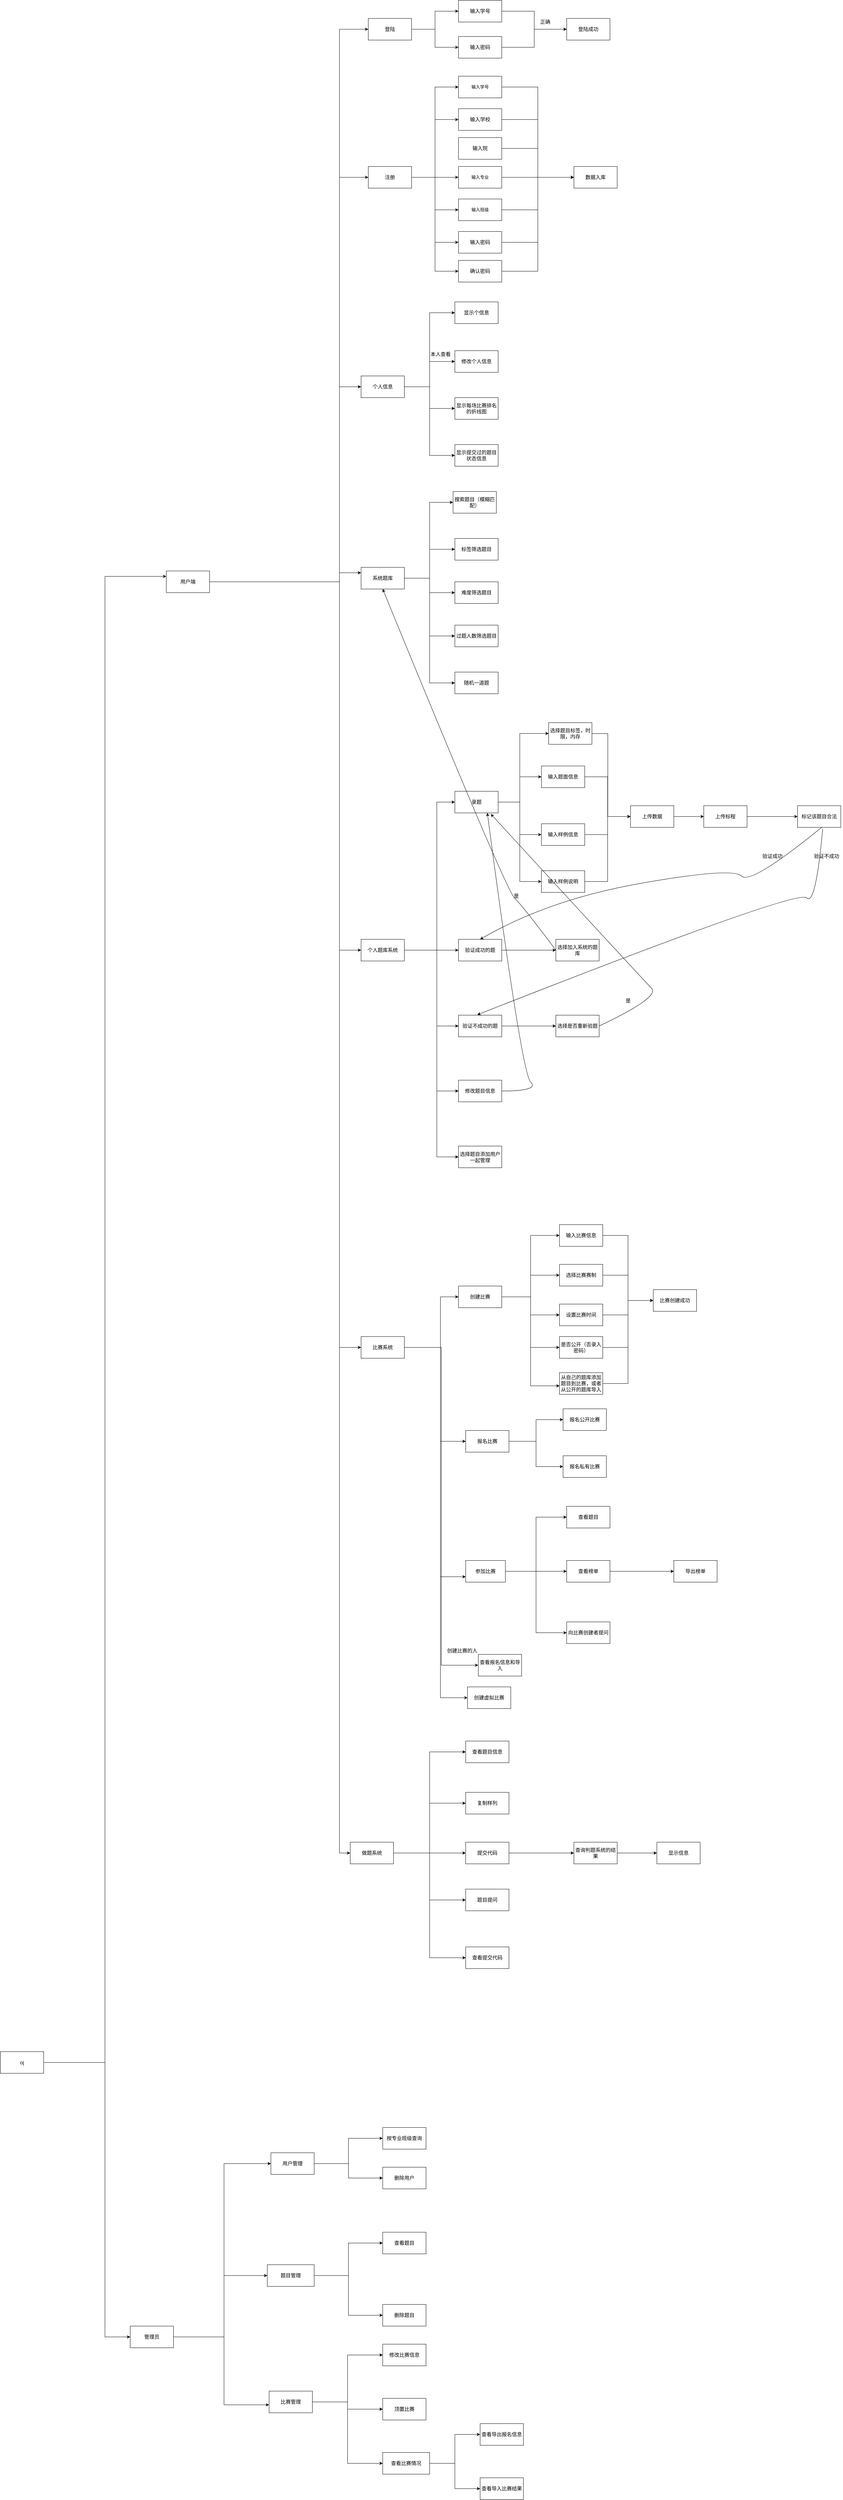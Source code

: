 <mxfile version="16.2.4" type="github"><diagram id="CSmssLxdvwbl9PNHUO09" name="Page-1"><mxGraphModel dx="2500" dy="1998" grid="1" gridSize="10" guides="1" tooltips="1" connect="1" arrows="1" fold="1" page="1" pageScale="1" pageWidth="827" pageHeight="1169" math="0" shadow="0"><root><mxCell id="0"/><mxCell id="1" parent="0"/><mxCell id="ElFFhCFkvkXkjmspQPzn-230" style="edgeStyle=orthogonalEdgeStyle;rounded=0;orthogonalLoop=1;jettySize=auto;html=1;exitX=1;exitY=0.5;exitDx=0;exitDy=0;entryX=0;entryY=0.25;entryDx=0;entryDy=0;fontSize=14;" edge="1" parent="1" source="ElFFhCFkvkXkjmspQPzn-1" target="ElFFhCFkvkXkjmspQPzn-2"><mxGeometry relative="1" as="geometry"/></mxCell><mxCell id="ElFFhCFkvkXkjmspQPzn-231" style="edgeStyle=orthogonalEdgeStyle;rounded=0;orthogonalLoop=1;jettySize=auto;html=1;exitX=1;exitY=0.5;exitDx=0;exitDy=0;entryX=0;entryY=0.5;entryDx=0;entryDy=0;fontSize=14;" edge="1" parent="1" source="ElFFhCFkvkXkjmspQPzn-1" target="ElFFhCFkvkXkjmspQPzn-197"><mxGeometry relative="1" as="geometry"><Array as="points"><mxPoint x="-510" y="5400"/><mxPoint x="-510" y="6160"/></Array></mxGeometry></mxCell><mxCell id="ElFFhCFkvkXkjmspQPzn-1" value="&lt;font style=&quot;font-size: 14px&quot;&gt;oj&lt;/font&gt;" style="rounded=0;whiteSpace=wrap;html=1;" vertex="1" parent="1"><mxGeometry x="-800" y="5370" width="120" height="60" as="geometry"/></mxCell><mxCell id="ElFFhCFkvkXkjmspQPzn-19" style="edgeStyle=orthogonalEdgeStyle;rounded=0;orthogonalLoop=1;jettySize=auto;html=1;exitX=1;exitY=0.5;exitDx=0;exitDy=0;entryX=0;entryY=0.5;entryDx=0;entryDy=0;fontSize=14;" edge="1" parent="1" source="ElFFhCFkvkXkjmspQPzn-2" target="ElFFhCFkvkXkjmspQPzn-10"><mxGeometry relative="1" as="geometry"><Array as="points"><mxPoint x="140" y="1300"/><mxPoint x="140" y="180"/></Array></mxGeometry></mxCell><mxCell id="ElFFhCFkvkXkjmspQPzn-56" style="edgeStyle=orthogonalEdgeStyle;rounded=0;orthogonalLoop=1;jettySize=auto;html=1;exitX=1;exitY=0.5;exitDx=0;exitDy=0;fontSize=14;entryX=0;entryY=0.5;entryDx=0;entryDy=0;" edge="1" parent="1" source="ElFFhCFkvkXkjmspQPzn-2" target="ElFFhCFkvkXkjmspQPzn-9"><mxGeometry relative="1" as="geometry"><mxPoint x="140" y="20" as="targetPoint"/><Array as="points"><mxPoint x="140" y="1300"/><mxPoint x="140" y="-230"/></Array></mxGeometry></mxCell><mxCell id="ElFFhCFkvkXkjmspQPzn-189" style="edgeStyle=orthogonalEdgeStyle;rounded=0;orthogonalLoop=1;jettySize=auto;html=1;exitX=1;exitY=0.5;exitDx=0;exitDy=0;entryX=0;entryY=0.5;entryDx=0;entryDy=0;fontSize=14;" edge="1" parent="1" source="ElFFhCFkvkXkjmspQPzn-2" target="ElFFhCFkvkXkjmspQPzn-32"><mxGeometry relative="1" as="geometry"><Array as="points"><mxPoint x="140" y="1300"/><mxPoint x="140" y="760"/></Array></mxGeometry></mxCell><mxCell id="ElFFhCFkvkXkjmspQPzn-190" style="edgeStyle=orthogonalEdgeStyle;rounded=0;orthogonalLoop=1;jettySize=auto;html=1;exitX=1;exitY=0.5;exitDx=0;exitDy=0;entryX=0;entryY=0.25;entryDx=0;entryDy=0;fontSize=14;" edge="1" parent="1" source="ElFFhCFkvkXkjmspQPzn-2" target="ElFFhCFkvkXkjmspQPzn-45"><mxGeometry relative="1" as="geometry"><Array as="points"><mxPoint x="140" y="1300"/><mxPoint x="140" y="1275"/></Array></mxGeometry></mxCell><mxCell id="ElFFhCFkvkXkjmspQPzn-191" style="edgeStyle=orthogonalEdgeStyle;rounded=0;orthogonalLoop=1;jettySize=auto;html=1;exitX=1;exitY=0.5;exitDx=0;exitDy=0;entryX=0;entryY=0.5;entryDx=0;entryDy=0;fontSize=14;" edge="1" parent="1" source="ElFFhCFkvkXkjmspQPzn-2" target="ElFFhCFkvkXkjmspQPzn-93"><mxGeometry relative="1" as="geometry"><Array as="points"><mxPoint x="140" y="1300"/><mxPoint x="140" y="2320"/></Array></mxGeometry></mxCell><mxCell id="ElFFhCFkvkXkjmspQPzn-192" style="edgeStyle=orthogonalEdgeStyle;rounded=0;orthogonalLoop=1;jettySize=auto;html=1;exitX=1;exitY=0.5;exitDx=0;exitDy=0;entryX=0;entryY=0.5;entryDx=0;entryDy=0;fontSize=14;" edge="1" parent="1" source="ElFFhCFkvkXkjmspQPzn-2" target="ElFFhCFkvkXkjmspQPzn-143"><mxGeometry relative="1" as="geometry"><Array as="points"><mxPoint x="140" y="1300"/><mxPoint x="140" y="3420"/></Array></mxGeometry></mxCell><mxCell id="ElFFhCFkvkXkjmspQPzn-193" style="edgeStyle=orthogonalEdgeStyle;rounded=0;orthogonalLoop=1;jettySize=auto;html=1;exitX=1;exitY=0.5;exitDx=0;exitDy=0;entryX=0;entryY=0.5;entryDx=0;entryDy=0;fontSize=14;" edge="1" parent="1" source="ElFFhCFkvkXkjmspQPzn-2" target="ElFFhCFkvkXkjmspQPzn-152"><mxGeometry relative="1" as="geometry"><Array as="points"><mxPoint x="140" y="1300"/><mxPoint x="140" y="4820"/></Array></mxGeometry></mxCell><mxCell id="ElFFhCFkvkXkjmspQPzn-2" value="&lt;font style=&quot;font-size: 14px&quot;&gt;用户端&lt;/font&gt;" style="rounded=0;whiteSpace=wrap;html=1;" vertex="1" parent="1"><mxGeometry x="-340" y="1270" width="120" height="60" as="geometry"/></mxCell><mxCell id="ElFFhCFkvkXkjmspQPzn-16" style="edgeStyle=orthogonalEdgeStyle;rounded=0;orthogonalLoop=1;jettySize=auto;html=1;entryX=0;entryY=0.5;entryDx=0;entryDy=0;fontSize=14;exitX=1;exitY=0.5;exitDx=0;exitDy=0;" edge="1" parent="1" source="ElFFhCFkvkXkjmspQPzn-9" target="ElFFhCFkvkXkjmspQPzn-14"><mxGeometry relative="1" as="geometry"/></mxCell><mxCell id="ElFFhCFkvkXkjmspQPzn-17" style="edgeStyle=orthogonalEdgeStyle;rounded=0;orthogonalLoop=1;jettySize=auto;html=1;exitX=1;exitY=0.5;exitDx=0;exitDy=0;entryX=0;entryY=0.5;entryDx=0;entryDy=0;fontSize=14;" edge="1" parent="1" source="ElFFhCFkvkXkjmspQPzn-9" target="ElFFhCFkvkXkjmspQPzn-15"><mxGeometry relative="1" as="geometry"/></mxCell><mxCell id="ElFFhCFkvkXkjmspQPzn-9" value="&lt;font style=&quot;font-size: 14px&quot;&gt;登陆&lt;/font&gt;" style="rounded=0;whiteSpace=wrap;html=1;" vertex="1" parent="1"><mxGeometry x="220" y="-260" width="120" height="60" as="geometry"/></mxCell><mxCell id="ElFFhCFkvkXkjmspQPzn-23" style="edgeStyle=orthogonalEdgeStyle;rounded=0;orthogonalLoop=1;jettySize=auto;html=1;exitX=1;exitY=0.5;exitDx=0;exitDy=0;entryX=0;entryY=0.5;entryDx=0;entryDy=0;fontSize=14;" edge="1" parent="1" source="ElFFhCFkvkXkjmspQPzn-10" target="ElFFhCFkvkXkjmspQPzn-11"><mxGeometry relative="1" as="geometry"/></mxCell><mxCell id="ElFFhCFkvkXkjmspQPzn-24" style="edgeStyle=orthogonalEdgeStyle;rounded=0;orthogonalLoop=1;jettySize=auto;html=1;exitX=1;exitY=0.5;exitDx=0;exitDy=0;entryX=0;entryY=0.5;entryDx=0;entryDy=0;fontSize=14;" edge="1" parent="1" source="ElFFhCFkvkXkjmspQPzn-10" target="ElFFhCFkvkXkjmspQPzn-20"><mxGeometry relative="1" as="geometry"/></mxCell><mxCell id="ElFFhCFkvkXkjmspQPzn-26" style="edgeStyle=orthogonalEdgeStyle;rounded=0;orthogonalLoop=1;jettySize=auto;html=1;exitX=1;exitY=0.5;exitDx=0;exitDy=0;entryX=0;entryY=0.5;entryDx=0;entryDy=0;fontSize=14;" edge="1" parent="1" source="ElFFhCFkvkXkjmspQPzn-10" target="ElFFhCFkvkXkjmspQPzn-12"><mxGeometry relative="1" as="geometry"/></mxCell><mxCell id="ElFFhCFkvkXkjmspQPzn-27" style="edgeStyle=orthogonalEdgeStyle;rounded=0;orthogonalLoop=1;jettySize=auto;html=1;entryX=0;entryY=0.5;entryDx=0;entryDy=0;fontSize=14;" edge="1" parent="1" source="ElFFhCFkvkXkjmspQPzn-10" target="ElFFhCFkvkXkjmspQPzn-13"><mxGeometry relative="1" as="geometry"/></mxCell><mxCell id="ElFFhCFkvkXkjmspQPzn-30" style="edgeStyle=orthogonalEdgeStyle;rounded=0;orthogonalLoop=1;jettySize=auto;html=1;exitX=1;exitY=0.5;exitDx=0;exitDy=0;entryX=0;entryY=0.5;entryDx=0;entryDy=0;fontSize=14;" edge="1" parent="1" source="ElFFhCFkvkXkjmspQPzn-10" target="ElFFhCFkvkXkjmspQPzn-28"><mxGeometry relative="1" as="geometry"/></mxCell><mxCell id="ElFFhCFkvkXkjmspQPzn-31" style="edgeStyle=orthogonalEdgeStyle;rounded=0;orthogonalLoop=1;jettySize=auto;html=1;exitX=1;exitY=0.5;exitDx=0;exitDy=0;entryX=0;entryY=0.5;entryDx=0;entryDy=0;fontSize=14;" edge="1" parent="1" source="ElFFhCFkvkXkjmspQPzn-10" target="ElFFhCFkvkXkjmspQPzn-29"><mxGeometry relative="1" as="geometry"/></mxCell><mxCell id="ElFFhCFkvkXkjmspQPzn-10" value="&lt;font style=&quot;font-size: 14px&quot;&gt;注册&lt;/font&gt;" style="rounded=0;whiteSpace=wrap;html=1;" vertex="1" parent="1"><mxGeometry x="220" y="150" width="120" height="60" as="geometry"/></mxCell><mxCell id="ElFFhCFkvkXkjmspQPzn-75" style="edgeStyle=orthogonalEdgeStyle;rounded=0;orthogonalLoop=1;jettySize=auto;html=1;exitX=1;exitY=0.5;exitDx=0;exitDy=0;entryX=0;entryY=0.5;entryDx=0;entryDy=0;fontSize=14;" edge="1" parent="1" source="ElFFhCFkvkXkjmspQPzn-11" target="ElFFhCFkvkXkjmspQPzn-74"><mxGeometry relative="1" as="geometry"/></mxCell><mxCell id="ElFFhCFkvkXkjmspQPzn-11" value="输入学号" style="rounded=0;whiteSpace=wrap;html=1;" vertex="1" parent="1"><mxGeometry x="470" y="-100" width="120" height="60" as="geometry"/></mxCell><mxCell id="ElFFhCFkvkXkjmspQPzn-78" style="edgeStyle=orthogonalEdgeStyle;rounded=0;orthogonalLoop=1;jettySize=auto;html=1;exitX=1;exitY=0.5;exitDx=0;exitDy=0;fontSize=14;entryX=0;entryY=0.5;entryDx=0;entryDy=0;" edge="1" parent="1" source="ElFFhCFkvkXkjmspQPzn-12" target="ElFFhCFkvkXkjmspQPzn-74"><mxGeometry relative="1" as="geometry"><mxPoint x="730" y="180" as="targetPoint"/></mxGeometry></mxCell><mxCell id="ElFFhCFkvkXkjmspQPzn-12" value="输入专业" style="rounded=0;whiteSpace=wrap;html=1;" vertex="1" parent="1"><mxGeometry x="470" y="150" width="120" height="60" as="geometry"/></mxCell><mxCell id="ElFFhCFkvkXkjmspQPzn-79" style="edgeStyle=orthogonalEdgeStyle;rounded=0;orthogonalLoop=1;jettySize=auto;html=1;entryX=0;entryY=0.5;entryDx=0;entryDy=0;fontSize=14;" edge="1" parent="1" source="ElFFhCFkvkXkjmspQPzn-13" target="ElFFhCFkvkXkjmspQPzn-74"><mxGeometry relative="1" as="geometry"/></mxCell><mxCell id="ElFFhCFkvkXkjmspQPzn-13" value="输入班级" style="rounded=0;whiteSpace=wrap;html=1;" vertex="1" parent="1"><mxGeometry x="470" y="240" width="120" height="60" as="geometry"/></mxCell><mxCell id="ElFFhCFkvkXkjmspQPzn-71" style="edgeStyle=orthogonalEdgeStyle;rounded=0;orthogonalLoop=1;jettySize=auto;html=1;exitX=1;exitY=0.5;exitDx=0;exitDy=0;entryX=0;entryY=0.5;entryDx=0;entryDy=0;fontSize=14;" edge="1" parent="1" source="ElFFhCFkvkXkjmspQPzn-14" target="ElFFhCFkvkXkjmspQPzn-70"><mxGeometry relative="1" as="geometry"/></mxCell><mxCell id="ElFFhCFkvkXkjmspQPzn-14" value="&lt;font style=&quot;font-size: 14px&quot;&gt;输入学号&lt;/font&gt;" style="rounded=0;whiteSpace=wrap;html=1;" vertex="1" parent="1"><mxGeometry x="470" y="-310" width="120" height="60" as="geometry"/></mxCell><mxCell id="ElFFhCFkvkXkjmspQPzn-72" style="edgeStyle=orthogonalEdgeStyle;rounded=0;orthogonalLoop=1;jettySize=auto;html=1;exitX=1;exitY=0.5;exitDx=0;exitDy=0;entryX=0;entryY=0.5;entryDx=0;entryDy=0;fontSize=14;" edge="1" parent="1" source="ElFFhCFkvkXkjmspQPzn-15" target="ElFFhCFkvkXkjmspQPzn-70"><mxGeometry relative="1" as="geometry"/></mxCell><mxCell id="ElFFhCFkvkXkjmspQPzn-15" value="&lt;font style=&quot;font-size: 14px&quot;&gt;输入密码&lt;/font&gt;" style="rounded=0;whiteSpace=wrap;html=1;" vertex="1" parent="1"><mxGeometry x="470" y="-210" width="120" height="60" as="geometry"/></mxCell><mxCell id="ElFFhCFkvkXkjmspQPzn-76" style="edgeStyle=orthogonalEdgeStyle;rounded=0;orthogonalLoop=1;jettySize=auto;html=1;exitX=1;exitY=0.5;exitDx=0;exitDy=0;fontSize=14;entryX=0;entryY=0.5;entryDx=0;entryDy=0;" edge="1" parent="1" source="ElFFhCFkvkXkjmspQPzn-20" target="ElFFhCFkvkXkjmspQPzn-74"><mxGeometry relative="1" as="geometry"><mxPoint x="690" y="70" as="targetPoint"/></mxGeometry></mxCell><mxCell id="ElFFhCFkvkXkjmspQPzn-20" value="输入学校" style="rounded=0;whiteSpace=wrap;html=1;fontSize=14;" vertex="1" parent="1"><mxGeometry x="470" y="-10" width="120" height="60" as="geometry"/></mxCell><mxCell id="ElFFhCFkvkXkjmspQPzn-77" style="edgeStyle=orthogonalEdgeStyle;rounded=0;orthogonalLoop=1;jettySize=auto;html=1;exitX=1;exitY=0.5;exitDx=0;exitDy=0;entryX=0;entryY=0.5;entryDx=0;entryDy=0;fontSize=14;" edge="1" parent="1" source="ElFFhCFkvkXkjmspQPzn-21" target="ElFFhCFkvkXkjmspQPzn-74"><mxGeometry relative="1" as="geometry"/></mxCell><mxCell id="ElFFhCFkvkXkjmspQPzn-21" value="输入院" style="rounded=0;whiteSpace=wrap;html=1;fontSize=14;" vertex="1" parent="1"><mxGeometry x="470" y="70" width="120" height="60" as="geometry"/></mxCell><mxCell id="ElFFhCFkvkXkjmspQPzn-80" style="edgeStyle=orthogonalEdgeStyle;rounded=0;orthogonalLoop=1;jettySize=auto;html=1;exitX=1;exitY=0.5;exitDx=0;exitDy=0;entryX=0;entryY=0.5;entryDx=0;entryDy=0;fontSize=14;" edge="1" parent="1" source="ElFFhCFkvkXkjmspQPzn-28" target="ElFFhCFkvkXkjmspQPzn-74"><mxGeometry relative="1" as="geometry"/></mxCell><mxCell id="ElFFhCFkvkXkjmspQPzn-28" value="输入密码" style="rounded=0;whiteSpace=wrap;html=1;fontSize=14;" vertex="1" parent="1"><mxGeometry x="470" y="330" width="120" height="60" as="geometry"/></mxCell><mxCell id="ElFFhCFkvkXkjmspQPzn-81" style="edgeStyle=orthogonalEdgeStyle;rounded=0;orthogonalLoop=1;jettySize=auto;html=1;exitX=1;exitY=0.5;exitDx=0;exitDy=0;fontSize=14;entryX=0;entryY=0.5;entryDx=0;entryDy=0;" edge="1" parent="1" source="ElFFhCFkvkXkjmspQPzn-29" target="ElFFhCFkvkXkjmspQPzn-74"><mxGeometry relative="1" as="geometry"><mxPoint x="710" y="260" as="targetPoint"/></mxGeometry></mxCell><mxCell id="ElFFhCFkvkXkjmspQPzn-29" value="确认密码" style="rounded=0;whiteSpace=wrap;html=1;fontSize=14;" vertex="1" parent="1"><mxGeometry x="470" y="410" width="120" height="60" as="geometry"/></mxCell><mxCell id="ElFFhCFkvkXkjmspQPzn-37" style="edgeStyle=orthogonalEdgeStyle;rounded=0;orthogonalLoop=1;jettySize=auto;html=1;entryX=0;entryY=0.5;entryDx=0;entryDy=0;fontSize=14;" edge="1" parent="1" source="ElFFhCFkvkXkjmspQPzn-32" target="ElFFhCFkvkXkjmspQPzn-33"><mxGeometry relative="1" as="geometry"/></mxCell><mxCell id="ElFFhCFkvkXkjmspQPzn-38" style="edgeStyle=orthogonalEdgeStyle;rounded=0;orthogonalLoop=1;jettySize=auto;html=1;exitX=1;exitY=0.5;exitDx=0;exitDy=0;entryX=0;entryY=0.5;entryDx=0;entryDy=0;fontSize=14;" edge="1" parent="1" source="ElFFhCFkvkXkjmspQPzn-32" target="ElFFhCFkvkXkjmspQPzn-34"><mxGeometry relative="1" as="geometry"/></mxCell><mxCell id="ElFFhCFkvkXkjmspQPzn-39" style="edgeStyle=orthogonalEdgeStyle;rounded=0;orthogonalLoop=1;jettySize=auto;html=1;exitX=1;exitY=0.5;exitDx=0;exitDy=0;entryX=0;entryY=0.5;entryDx=0;entryDy=0;fontSize=14;" edge="1" parent="1" source="ElFFhCFkvkXkjmspQPzn-32" target="ElFFhCFkvkXkjmspQPzn-35"><mxGeometry relative="1" as="geometry"/></mxCell><mxCell id="ElFFhCFkvkXkjmspQPzn-40" style="edgeStyle=orthogonalEdgeStyle;rounded=0;orthogonalLoop=1;jettySize=auto;html=1;exitX=1;exitY=0.5;exitDx=0;exitDy=0;entryX=0;entryY=0.5;entryDx=0;entryDy=0;fontSize=14;" edge="1" parent="1" source="ElFFhCFkvkXkjmspQPzn-32" target="ElFFhCFkvkXkjmspQPzn-36"><mxGeometry relative="1" as="geometry"/></mxCell><mxCell id="ElFFhCFkvkXkjmspQPzn-32" value="个人信息" style="rounded=0;whiteSpace=wrap;html=1;fontSize=14;" vertex="1" parent="1"><mxGeometry x="200" y="730" width="120" height="60" as="geometry"/></mxCell><mxCell id="ElFFhCFkvkXkjmspQPzn-33" value="显示个信息" style="rounded=0;whiteSpace=wrap;html=1;fontSize=14;" vertex="1" parent="1"><mxGeometry x="460" y="525" width="120" height="60" as="geometry"/></mxCell><mxCell id="ElFFhCFkvkXkjmspQPzn-34" value="修改个人信息" style="rounded=0;whiteSpace=wrap;html=1;fontSize=14;" vertex="1" parent="1"><mxGeometry x="460" y="660" width="120" height="60" as="geometry"/></mxCell><mxCell id="ElFFhCFkvkXkjmspQPzn-35" value="显示每场比赛排名的折线图" style="rounded=0;whiteSpace=wrap;html=1;fontSize=14;" vertex="1" parent="1"><mxGeometry x="460" y="790" width="120" height="60" as="geometry"/></mxCell><mxCell id="ElFFhCFkvkXkjmspQPzn-36" value="显示提交过的题目状态信息" style="rounded=0;whiteSpace=wrap;html=1;fontSize=14;" vertex="1" parent="1"><mxGeometry x="460" y="920" width="120" height="60" as="geometry"/></mxCell><mxCell id="ElFFhCFkvkXkjmspQPzn-41" value="本人查看" style="text;html=1;align=center;verticalAlign=middle;resizable=0;points=[];autosize=1;strokeColor=none;fillColor=none;fontSize=14;" vertex="1" parent="1"><mxGeometry x="385" y="660" width="70" height="20" as="geometry"/></mxCell><mxCell id="ElFFhCFkvkXkjmspQPzn-51" style="edgeStyle=orthogonalEdgeStyle;rounded=0;orthogonalLoop=1;jettySize=auto;html=1;exitX=1;exitY=0.5;exitDx=0;exitDy=0;entryX=0;entryY=0.5;entryDx=0;entryDy=0;fontSize=14;" edge="1" parent="1" source="ElFFhCFkvkXkjmspQPzn-45" target="ElFFhCFkvkXkjmspQPzn-46"><mxGeometry relative="1" as="geometry"><Array as="points"><mxPoint x="390" y="1290"/><mxPoint x="390" y="1080"/></Array></mxGeometry></mxCell><mxCell id="ElFFhCFkvkXkjmspQPzn-52" style="edgeStyle=orthogonalEdgeStyle;rounded=0;orthogonalLoop=1;jettySize=auto;html=1;exitX=1;exitY=0.5;exitDx=0;exitDy=0;entryX=0;entryY=0.5;entryDx=0;entryDy=0;fontSize=14;" edge="1" parent="1" source="ElFFhCFkvkXkjmspQPzn-45" target="ElFFhCFkvkXkjmspQPzn-47"><mxGeometry relative="1" as="geometry"><Array as="points"><mxPoint x="390" y="1290"/><mxPoint x="390" y="1210"/></Array></mxGeometry></mxCell><mxCell id="ElFFhCFkvkXkjmspQPzn-53" style="edgeStyle=orthogonalEdgeStyle;rounded=0;orthogonalLoop=1;jettySize=auto;html=1;exitX=1;exitY=0.5;exitDx=0;exitDy=0;fontSize=14;" edge="1" parent="1" source="ElFFhCFkvkXkjmspQPzn-45" target="ElFFhCFkvkXkjmspQPzn-48"><mxGeometry relative="1" as="geometry"/></mxCell><mxCell id="ElFFhCFkvkXkjmspQPzn-54" style="edgeStyle=orthogonalEdgeStyle;rounded=0;orthogonalLoop=1;jettySize=auto;html=1;exitX=1;exitY=0.5;exitDx=0;exitDy=0;entryX=0;entryY=0.5;entryDx=0;entryDy=0;fontSize=14;" edge="1" parent="1" source="ElFFhCFkvkXkjmspQPzn-45" target="ElFFhCFkvkXkjmspQPzn-49"><mxGeometry relative="1" as="geometry"/></mxCell><mxCell id="ElFFhCFkvkXkjmspQPzn-55" style="edgeStyle=orthogonalEdgeStyle;rounded=0;orthogonalLoop=1;jettySize=auto;html=1;exitX=1;exitY=0.5;exitDx=0;exitDy=0;entryX=0;entryY=0.5;entryDx=0;entryDy=0;fontSize=14;" edge="1" parent="1" source="ElFFhCFkvkXkjmspQPzn-45" target="ElFFhCFkvkXkjmspQPzn-50"><mxGeometry relative="1" as="geometry"/></mxCell><mxCell id="ElFFhCFkvkXkjmspQPzn-45" value="系统题库" style="rounded=0;whiteSpace=wrap;html=1;fontSize=14;" vertex="1" parent="1"><mxGeometry x="200" y="1260" width="120" height="60" as="geometry"/></mxCell><mxCell id="ElFFhCFkvkXkjmspQPzn-46" value="搜索题目（模糊匹配）" style="rounded=0;whiteSpace=wrap;html=1;fontSize=14;" vertex="1" parent="1"><mxGeometry x="455" y="1050" width="120" height="60" as="geometry"/></mxCell><mxCell id="ElFFhCFkvkXkjmspQPzn-47" value="标签筛选题目" style="rounded=0;whiteSpace=wrap;html=1;fontSize=14;" vertex="1" parent="1"><mxGeometry x="460" y="1180" width="120" height="60" as="geometry"/></mxCell><mxCell id="ElFFhCFkvkXkjmspQPzn-48" value="难度筛选题目" style="rounded=0;whiteSpace=wrap;html=1;fontSize=14;" vertex="1" parent="1"><mxGeometry x="460" y="1300" width="120" height="60" as="geometry"/></mxCell><mxCell id="ElFFhCFkvkXkjmspQPzn-49" value="过题人数筛选题目" style="rounded=0;whiteSpace=wrap;html=1;fontSize=14;" vertex="1" parent="1"><mxGeometry x="460" y="1420" width="120" height="60" as="geometry"/></mxCell><mxCell id="ElFFhCFkvkXkjmspQPzn-50" value="随机一道题" style="rounded=0;whiteSpace=wrap;html=1;fontSize=14;" vertex="1" parent="1"><mxGeometry x="460" y="1550" width="120" height="60" as="geometry"/></mxCell><mxCell id="ElFFhCFkvkXkjmspQPzn-62" style="edgeStyle=orthogonalEdgeStyle;rounded=0;orthogonalLoop=1;jettySize=auto;html=1;exitX=1;exitY=0.5;exitDx=0;exitDy=0;entryX=0;entryY=0.5;entryDx=0;entryDy=0;fontSize=14;" edge="1" parent="1" source="ElFFhCFkvkXkjmspQPzn-58" target="ElFFhCFkvkXkjmspQPzn-59"><mxGeometry relative="1" as="geometry"/></mxCell><mxCell id="ElFFhCFkvkXkjmspQPzn-63" style="edgeStyle=orthogonalEdgeStyle;rounded=0;orthogonalLoop=1;jettySize=auto;html=1;exitX=1;exitY=0.5;exitDx=0;exitDy=0;entryX=0;entryY=0.5;entryDx=0;entryDy=0;fontSize=14;" edge="1" parent="1" source="ElFFhCFkvkXkjmspQPzn-58" target="ElFFhCFkvkXkjmspQPzn-60"><mxGeometry relative="1" as="geometry"/></mxCell><mxCell id="ElFFhCFkvkXkjmspQPzn-64" style="edgeStyle=orthogonalEdgeStyle;rounded=0;orthogonalLoop=1;jettySize=auto;html=1;exitX=1;exitY=0.5;exitDx=0;exitDy=0;entryX=0;entryY=0.5;entryDx=0;entryDy=0;fontSize=14;" edge="1" parent="1" source="ElFFhCFkvkXkjmspQPzn-58" target="ElFFhCFkvkXkjmspQPzn-61"><mxGeometry relative="1" as="geometry"/></mxCell><mxCell id="ElFFhCFkvkXkjmspQPzn-83" style="edgeStyle=orthogonalEdgeStyle;rounded=0;orthogonalLoop=1;jettySize=auto;html=1;exitX=1;exitY=0.5;exitDx=0;exitDy=0;entryX=0;entryY=0.5;entryDx=0;entryDy=0;fontSize=14;" edge="1" parent="1" source="ElFFhCFkvkXkjmspQPzn-58" target="ElFFhCFkvkXkjmspQPzn-82"><mxGeometry relative="1" as="geometry"><mxPoint x="700" y="1720" as="targetPoint"/><Array as="points"><mxPoint x="640" y="1910"/><mxPoint x="640" y="1720"/></Array></mxGeometry></mxCell><mxCell id="ElFFhCFkvkXkjmspQPzn-58" value="录题" style="rounded=0;whiteSpace=wrap;html=1;fontSize=14;" vertex="1" parent="1"><mxGeometry x="460" y="1880" width="120" height="60" as="geometry"/></mxCell><mxCell id="ElFFhCFkvkXkjmspQPzn-66" style="edgeStyle=orthogonalEdgeStyle;rounded=0;orthogonalLoop=1;jettySize=auto;html=1;exitX=1;exitY=0.5;exitDx=0;exitDy=0;entryX=0;entryY=0.5;entryDx=0;entryDy=0;fontSize=14;" edge="1" parent="1" source="ElFFhCFkvkXkjmspQPzn-59" target="ElFFhCFkvkXkjmspQPzn-65"><mxGeometry relative="1" as="geometry"/></mxCell><mxCell id="ElFFhCFkvkXkjmspQPzn-59" value="输入题面信息" style="rounded=0;whiteSpace=wrap;html=1;fontSize=14;" vertex="1" parent="1"><mxGeometry x="700" y="1810" width="120" height="60" as="geometry"/></mxCell><mxCell id="ElFFhCFkvkXkjmspQPzn-67" style="edgeStyle=orthogonalEdgeStyle;rounded=0;orthogonalLoop=1;jettySize=auto;html=1;exitX=1;exitY=0.5;exitDx=0;exitDy=0;fontSize=14;entryX=0;entryY=0.5;entryDx=0;entryDy=0;" edge="1" parent="1" source="ElFFhCFkvkXkjmspQPzn-60" target="ElFFhCFkvkXkjmspQPzn-65"><mxGeometry relative="1" as="geometry"><mxPoint x="930" y="2000" as="targetPoint"/></mxGeometry></mxCell><mxCell id="ElFFhCFkvkXkjmspQPzn-60" value="输入样例信息" style="rounded=0;whiteSpace=wrap;html=1;fontSize=14;" vertex="1" parent="1"><mxGeometry x="700" y="1970" width="120" height="60" as="geometry"/></mxCell><mxCell id="ElFFhCFkvkXkjmspQPzn-68" style="edgeStyle=orthogonalEdgeStyle;rounded=0;orthogonalLoop=1;jettySize=auto;html=1;exitX=1;exitY=0.5;exitDx=0;exitDy=0;entryX=0;entryY=0.5;entryDx=0;entryDy=0;fontSize=14;" edge="1" parent="1" source="ElFFhCFkvkXkjmspQPzn-61" target="ElFFhCFkvkXkjmspQPzn-65"><mxGeometry relative="1" as="geometry"/></mxCell><mxCell id="ElFFhCFkvkXkjmspQPzn-61" value="输入样例说明" style="rounded=0;whiteSpace=wrap;html=1;fontSize=14;" vertex="1" parent="1"><mxGeometry x="700" y="2100" width="120" height="60" as="geometry"/></mxCell><mxCell id="ElFFhCFkvkXkjmspQPzn-86" style="edgeStyle=orthogonalEdgeStyle;rounded=0;orthogonalLoop=1;jettySize=auto;html=1;exitX=1;exitY=0.5;exitDx=0;exitDy=0;fontSize=14;" edge="1" parent="1" source="ElFFhCFkvkXkjmspQPzn-65" target="ElFFhCFkvkXkjmspQPzn-69"><mxGeometry relative="1" as="geometry"/></mxCell><mxCell id="ElFFhCFkvkXkjmspQPzn-65" value="上传数据" style="rounded=0;whiteSpace=wrap;html=1;fontSize=14;" vertex="1" parent="1"><mxGeometry x="947" y="1920" width="120" height="60" as="geometry"/></mxCell><mxCell id="ElFFhCFkvkXkjmspQPzn-90" style="edgeStyle=orthogonalEdgeStyle;rounded=0;orthogonalLoop=1;jettySize=auto;html=1;exitX=1;exitY=0.5;exitDx=0;exitDy=0;fontSize=14;" edge="1" parent="1" source="ElFFhCFkvkXkjmspQPzn-69"><mxGeometry relative="1" as="geometry"><mxPoint x="1410" y="1950" as="targetPoint"/></mxGeometry></mxCell><mxCell id="ElFFhCFkvkXkjmspQPzn-69" value="上传标程" style="rounded=0;whiteSpace=wrap;html=1;fontSize=14;" vertex="1" parent="1"><mxGeometry x="1150" y="1920" width="120" height="60" as="geometry"/></mxCell><mxCell id="ElFFhCFkvkXkjmspQPzn-70" value="登陆成功" style="rounded=0;whiteSpace=wrap;html=1;fontSize=14;" vertex="1" parent="1"><mxGeometry x="770" y="-260" width="120" height="60" as="geometry"/></mxCell><mxCell id="ElFFhCFkvkXkjmspQPzn-73" value="正确" style="text;html=1;align=center;verticalAlign=middle;resizable=0;points=[];autosize=1;strokeColor=none;fillColor=none;fontSize=14;" vertex="1" parent="1"><mxGeometry x="690" y="-260" width="40" height="20" as="geometry"/></mxCell><mxCell id="ElFFhCFkvkXkjmspQPzn-74" value="数据入库" style="rounded=0;whiteSpace=wrap;html=1;fontSize=14;" vertex="1" parent="1"><mxGeometry x="790" y="150" width="120" height="60" as="geometry"/></mxCell><mxCell id="ElFFhCFkvkXkjmspQPzn-84" style="edgeStyle=orthogonalEdgeStyle;rounded=0;orthogonalLoop=1;jettySize=auto;html=1;entryX=0;entryY=0.5;entryDx=0;entryDy=0;fontSize=14;" edge="1" parent="1" target="ElFFhCFkvkXkjmspQPzn-65"><mxGeometry relative="1" as="geometry"><mxPoint x="820" y="1720" as="sourcePoint"/></mxGeometry></mxCell><mxCell id="ElFFhCFkvkXkjmspQPzn-82" value="选择题目标签，时限，内存" style="rounded=0;whiteSpace=wrap;html=1;fontSize=14;" vertex="1" parent="1"><mxGeometry x="720" y="1690" width="120" height="60" as="geometry"/></mxCell><mxCell id="ElFFhCFkvkXkjmspQPzn-88" value="标记该题目合法" style="rounded=0;whiteSpace=wrap;html=1;fontSize=14;" vertex="1" parent="1"><mxGeometry x="1410" y="1920" width="120" height="60" as="geometry"/></mxCell><mxCell id="ElFFhCFkvkXkjmspQPzn-95" style="edgeStyle=orthogonalEdgeStyle;rounded=0;orthogonalLoop=1;jettySize=auto;html=1;exitX=1;exitY=0.5;exitDx=0;exitDy=0;entryX=0;entryY=0.5;entryDx=0;entryDy=0;fontSize=14;" edge="1" parent="1" source="ElFFhCFkvkXkjmspQPzn-93" target="ElFFhCFkvkXkjmspQPzn-58"><mxGeometry relative="1" as="geometry"><Array as="points"><mxPoint x="410" y="2320"/><mxPoint x="410" y="1910"/></Array></mxGeometry></mxCell><mxCell id="ElFFhCFkvkXkjmspQPzn-97" style="edgeStyle=orthogonalEdgeStyle;rounded=0;orthogonalLoop=1;jettySize=auto;html=1;exitX=1;exitY=0.5;exitDx=0;exitDy=0;entryX=0;entryY=0.5;entryDx=0;entryDy=0;fontSize=14;" edge="1" parent="1" source="ElFFhCFkvkXkjmspQPzn-93" target="ElFFhCFkvkXkjmspQPzn-96"><mxGeometry relative="1" as="geometry"><Array as="points"><mxPoint x="330" y="2320"/></Array></mxGeometry></mxCell><mxCell id="ElFFhCFkvkXkjmspQPzn-121" style="edgeStyle=orthogonalEdgeStyle;rounded=0;orthogonalLoop=1;jettySize=auto;html=1;exitX=1;exitY=0.5;exitDx=0;exitDy=0;entryX=0;entryY=0.5;entryDx=0;entryDy=0;fontSize=14;" edge="1" parent="1" source="ElFFhCFkvkXkjmspQPzn-93" target="ElFFhCFkvkXkjmspQPzn-101"><mxGeometry relative="1" as="geometry"><Array as="points"><mxPoint x="410" y="2320"/><mxPoint x="410" y="2530"/></Array></mxGeometry></mxCell><mxCell id="ElFFhCFkvkXkjmspQPzn-122" style="edgeStyle=orthogonalEdgeStyle;rounded=0;orthogonalLoop=1;jettySize=auto;html=1;exitX=1;exitY=0.5;exitDx=0;exitDy=0;entryX=0;entryY=0.5;entryDx=0;entryDy=0;fontSize=14;" edge="1" parent="1" source="ElFFhCFkvkXkjmspQPzn-93" target="ElFFhCFkvkXkjmspQPzn-119"><mxGeometry relative="1" as="geometry"><Array as="points"><mxPoint x="410" y="2320"/><mxPoint x="410" y="2710"/></Array></mxGeometry></mxCell><mxCell id="ElFFhCFkvkXkjmspQPzn-124" style="edgeStyle=orthogonalEdgeStyle;rounded=0;orthogonalLoop=1;jettySize=auto;html=1;exitX=1;exitY=0.5;exitDx=0;exitDy=0;entryX=0;entryY=0.5;entryDx=0;entryDy=0;fontSize=14;" edge="1" parent="1" source="ElFFhCFkvkXkjmspQPzn-93" target="ElFFhCFkvkXkjmspQPzn-123"><mxGeometry relative="1" as="geometry"><Array as="points"><mxPoint x="410" y="2320"/><mxPoint x="410" y="2893"/></Array></mxGeometry></mxCell><mxCell id="ElFFhCFkvkXkjmspQPzn-93" value="个人题库系统" style="rounded=0;whiteSpace=wrap;html=1;fontSize=14;" vertex="1" parent="1"><mxGeometry x="200" y="2290" width="120" height="60" as="geometry"/></mxCell><mxCell id="ElFFhCFkvkXkjmspQPzn-112" style="edgeStyle=orthogonalEdgeStyle;rounded=0;orthogonalLoop=1;jettySize=auto;html=1;exitX=1;exitY=0.5;exitDx=0;exitDy=0;fontSize=14;" edge="1" parent="1" source="ElFFhCFkvkXkjmspQPzn-96" target="ElFFhCFkvkXkjmspQPzn-107"><mxGeometry relative="1" as="geometry"/></mxCell><mxCell id="ElFFhCFkvkXkjmspQPzn-96" value="验证成功的题" style="rounded=0;whiteSpace=wrap;html=1;fontSize=14;" vertex="1" parent="1"><mxGeometry x="470" y="2290" width="120" height="60" as="geometry"/></mxCell><mxCell id="ElFFhCFkvkXkjmspQPzn-114" style="edgeStyle=orthogonalEdgeStyle;rounded=0;orthogonalLoop=1;jettySize=auto;html=1;exitX=1;exitY=0.5;exitDx=0;exitDy=0;entryX=0;entryY=0.5;entryDx=0;entryDy=0;fontSize=14;" edge="1" parent="1" source="ElFFhCFkvkXkjmspQPzn-101" target="ElFFhCFkvkXkjmspQPzn-113"><mxGeometry relative="1" as="geometry"/></mxCell><mxCell id="ElFFhCFkvkXkjmspQPzn-101" value="验证不成功的题" style="rounded=0;whiteSpace=wrap;html=1;fontSize=14;" vertex="1" parent="1"><mxGeometry x="470" y="2500" width="120" height="60" as="geometry"/></mxCell><mxCell id="ElFFhCFkvkXkjmspQPzn-104" value="" style="curved=1;endArrow=classic;html=1;rounded=0;fontSize=14;exitX=0.567;exitY=0.983;exitDx=0;exitDy=0;exitPerimeter=0;entryX=0.5;entryY=0;entryDx=0;entryDy=0;" edge="1" parent="1" source="ElFFhCFkvkXkjmspQPzn-88" target="ElFFhCFkvkXkjmspQPzn-96"><mxGeometry width="50" height="50" relative="1" as="geometry"><mxPoint x="1230" y="2140" as="sourcePoint"/><mxPoint x="1280" y="2090" as="targetPoint"/><Array as="points"><mxPoint x="1280" y="2140"/><mxPoint x="1230" y="2090"/><mxPoint x="720" y="2180"/></Array></mxGeometry></mxCell><mxCell id="ElFFhCFkvkXkjmspQPzn-106" value="验证成功" style="text;html=1;align=center;verticalAlign=middle;resizable=0;points=[];autosize=1;strokeColor=none;fillColor=none;fontSize=14;" vertex="1" parent="1"><mxGeometry x="1305" y="2050" width="70" height="20" as="geometry"/></mxCell><mxCell id="ElFFhCFkvkXkjmspQPzn-107" value="选择加入系统的题库" style="rounded=0;whiteSpace=wrap;html=1;fontSize=14;" vertex="1" parent="1"><mxGeometry x="740" y="2290" width="120" height="60" as="geometry"/></mxCell><mxCell id="ElFFhCFkvkXkjmspQPzn-108" value="" style="curved=1;endArrow=classic;html=1;rounded=0;fontSize=14;entryX=0.5;entryY=1;entryDx=0;entryDy=0;exitX=0;exitY=0.5;exitDx=0;exitDy=0;" edge="1" parent="1" source="ElFFhCFkvkXkjmspQPzn-107" target="ElFFhCFkvkXkjmspQPzn-45"><mxGeometry width="50" height="50" relative="1" as="geometry"><mxPoint x="690" y="2250" as="sourcePoint"/><mxPoint x="650" y="2150" as="targetPoint"/><Array as="points"><mxPoint x="650" y="2200"/><mxPoint x="600" y="2150"/></Array></mxGeometry></mxCell><mxCell id="ElFFhCFkvkXkjmspQPzn-110" value="是" style="text;html=1;align=center;verticalAlign=middle;resizable=0;points=[];autosize=1;strokeColor=none;fillColor=none;fontSize=14;" vertex="1" parent="1"><mxGeometry x="615" y="2160" width="30" height="20" as="geometry"/></mxCell><mxCell id="ElFFhCFkvkXkjmspQPzn-113" value="选择是否重新验题" style="rounded=0;whiteSpace=wrap;html=1;fontSize=14;" vertex="1" parent="1"><mxGeometry x="740" y="2500" width="120" height="60" as="geometry"/></mxCell><mxCell id="ElFFhCFkvkXkjmspQPzn-115" value="" style="curved=1;endArrow=classic;html=1;rounded=0;fontSize=14;exitX=0.581;exitY=1.064;exitDx=0;exitDy=0;exitPerimeter=0;entryX=0.435;entryY=-0.019;entryDx=0;entryDy=0;entryPerimeter=0;" edge="1" parent="1" source="ElFFhCFkvkXkjmspQPzn-88" target="ElFFhCFkvkXkjmspQPzn-101"><mxGeometry width="50" height="50" relative="1" as="geometry"><mxPoint x="1410" y="2200" as="sourcePoint"/><mxPoint x="1460" y="2150" as="targetPoint"/><Array as="points"><mxPoint x="1460" y="2200"/><mxPoint x="1410" y="2150"/></Array></mxGeometry></mxCell><mxCell id="ElFFhCFkvkXkjmspQPzn-116" value="验证不成功" style="text;html=1;align=center;verticalAlign=middle;resizable=0;points=[];autosize=1;strokeColor=none;fillColor=none;fontSize=14;" vertex="1" parent="1"><mxGeometry x="1445" y="2050" width="90" height="20" as="geometry"/></mxCell><mxCell id="ElFFhCFkvkXkjmspQPzn-117" value="" style="curved=1;endArrow=classic;html=1;rounded=0;fontSize=14;exitX=1;exitY=0.5;exitDx=0;exitDy=0;entryX=0.831;entryY=1.05;entryDx=0;entryDy=0;entryPerimeter=0;" edge="1" parent="1" source="ElFFhCFkvkXkjmspQPzn-113" target="ElFFhCFkvkXkjmspQPzn-58"><mxGeometry width="50" height="50" relative="1" as="geometry"><mxPoint x="980" y="2450" as="sourcePoint"/><mxPoint x="1030" y="2400" as="targetPoint"/><Array as="points"><mxPoint x="1030" y="2450"/><mxPoint x="980" y="2400"/></Array></mxGeometry></mxCell><mxCell id="ElFFhCFkvkXkjmspQPzn-118" value="是" style="text;html=1;align=center;verticalAlign=middle;resizable=0;points=[];autosize=1;strokeColor=none;fillColor=none;fontSize=14;" vertex="1" parent="1"><mxGeometry x="925" y="2450" width="30" height="20" as="geometry"/></mxCell><mxCell id="ElFFhCFkvkXkjmspQPzn-119" value="修改题目信息" style="rounded=0;whiteSpace=wrap;html=1;fontSize=14;" vertex="1" parent="1"><mxGeometry x="470" y="2680" width="120" height="60" as="geometry"/></mxCell><mxCell id="ElFFhCFkvkXkjmspQPzn-120" value="" style="curved=1;endArrow=classic;html=1;rounded=0;fontSize=14;exitX=1;exitY=0.5;exitDx=0;exitDy=0;entryX=0.75;entryY=1;entryDx=0;entryDy=0;" edge="1" parent="1" source="ElFFhCFkvkXkjmspQPzn-119" target="ElFFhCFkvkXkjmspQPzn-58"><mxGeometry width="50" height="50" relative="1" as="geometry"><mxPoint x="645" y="2710" as="sourcePoint"/><mxPoint x="570" y="1950" as="targetPoint"/><Array as="points"><mxPoint x="695" y="2710"/><mxPoint x="645" y="2660"/></Array></mxGeometry></mxCell><mxCell id="ElFFhCFkvkXkjmspQPzn-123" value="选择题目添加用户一起管理" style="rounded=0;whiteSpace=wrap;html=1;fontSize=14;" vertex="1" parent="1"><mxGeometry x="470" y="2862.5" width="120" height="60" as="geometry"/></mxCell><mxCell id="ElFFhCFkvkXkjmspQPzn-132" style="edgeStyle=orthogonalEdgeStyle;rounded=0;orthogonalLoop=1;jettySize=auto;html=1;exitX=1;exitY=0.5;exitDx=0;exitDy=0;entryX=0;entryY=0.5;entryDx=0;entryDy=0;fontSize=14;" edge="1" parent="1" source="ElFFhCFkvkXkjmspQPzn-126" target="ElFFhCFkvkXkjmspQPzn-128"><mxGeometry relative="1" as="geometry"/></mxCell><mxCell id="ElFFhCFkvkXkjmspQPzn-133" style="edgeStyle=orthogonalEdgeStyle;rounded=0;orthogonalLoop=1;jettySize=auto;html=1;exitX=1;exitY=0.5;exitDx=0;exitDy=0;entryX=0;entryY=0.5;entryDx=0;entryDy=0;fontSize=14;" edge="1" parent="1" source="ElFFhCFkvkXkjmspQPzn-126" target="ElFFhCFkvkXkjmspQPzn-129"><mxGeometry relative="1" as="geometry"/></mxCell><mxCell id="ElFFhCFkvkXkjmspQPzn-134" style="edgeStyle=orthogonalEdgeStyle;rounded=0;orthogonalLoop=1;jettySize=auto;html=1;exitX=1;exitY=0.5;exitDx=0;exitDy=0;entryX=0;entryY=0.5;entryDx=0;entryDy=0;fontSize=14;" edge="1" parent="1" source="ElFFhCFkvkXkjmspQPzn-126" target="ElFFhCFkvkXkjmspQPzn-130"><mxGeometry relative="1" as="geometry"/></mxCell><mxCell id="ElFFhCFkvkXkjmspQPzn-135" style="edgeStyle=orthogonalEdgeStyle;rounded=0;orthogonalLoop=1;jettySize=auto;html=1;exitX=1;exitY=0.5;exitDx=0;exitDy=0;entryX=0;entryY=0.5;entryDx=0;entryDy=0;fontSize=14;" edge="1" parent="1" source="ElFFhCFkvkXkjmspQPzn-126" target="ElFFhCFkvkXkjmspQPzn-131"><mxGeometry relative="1" as="geometry"/></mxCell><mxCell id="ElFFhCFkvkXkjmspQPzn-136" style="edgeStyle=orthogonalEdgeStyle;rounded=0;orthogonalLoop=1;jettySize=auto;html=1;exitX=1;exitY=0.5;exitDx=0;exitDy=0;entryX=0.001;entryY=0.607;entryDx=0;entryDy=0;entryPerimeter=0;fontSize=14;" edge="1" parent="1" source="ElFFhCFkvkXkjmspQPzn-126" target="ElFFhCFkvkXkjmspQPzn-127"><mxGeometry relative="1" as="geometry"/></mxCell><mxCell id="ElFFhCFkvkXkjmspQPzn-126" value="创建比赛" style="rounded=0;whiteSpace=wrap;html=1;fontSize=14;" vertex="1" parent="1"><mxGeometry x="470" y="3250" width="120" height="60" as="geometry"/></mxCell><mxCell id="ElFFhCFkvkXkjmspQPzn-142" style="edgeStyle=orthogonalEdgeStyle;rounded=0;orthogonalLoop=1;jettySize=auto;html=1;exitX=1;exitY=0.5;exitDx=0;exitDy=0;entryX=0;entryY=0.5;entryDx=0;entryDy=0;fontSize=14;" edge="1" parent="1" source="ElFFhCFkvkXkjmspQPzn-127" target="ElFFhCFkvkXkjmspQPzn-137"><mxGeometry relative="1" as="geometry"/></mxCell><mxCell id="ElFFhCFkvkXkjmspQPzn-127" value="从自己的题库添加题目到比赛，或者从公开的题库导入" style="rounded=0;whiteSpace=wrap;html=1;fontSize=14;" vertex="1" parent="1"><mxGeometry x="750" y="3490" width="120" height="60" as="geometry"/></mxCell><mxCell id="ElFFhCFkvkXkjmspQPzn-138" style="edgeStyle=orthogonalEdgeStyle;rounded=0;orthogonalLoop=1;jettySize=auto;html=1;exitX=1;exitY=0.5;exitDx=0;exitDy=0;entryX=0;entryY=0.5;entryDx=0;entryDy=0;fontSize=14;" edge="1" parent="1" source="ElFFhCFkvkXkjmspQPzn-128" target="ElFFhCFkvkXkjmspQPzn-137"><mxGeometry relative="1" as="geometry"/></mxCell><mxCell id="ElFFhCFkvkXkjmspQPzn-128" value="输入比赛信息" style="rounded=0;whiteSpace=wrap;html=1;fontSize=14;" vertex="1" parent="1"><mxGeometry x="750" y="3080" width="120" height="60" as="geometry"/></mxCell><mxCell id="ElFFhCFkvkXkjmspQPzn-139" style="edgeStyle=orthogonalEdgeStyle;rounded=0;orthogonalLoop=1;jettySize=auto;html=1;fontSize=14;entryX=0;entryY=0.5;entryDx=0;entryDy=0;" edge="1" parent="1" source="ElFFhCFkvkXkjmspQPzn-129" target="ElFFhCFkvkXkjmspQPzn-137"><mxGeometry relative="1" as="geometry"><mxPoint x="890" y="3220" as="targetPoint"/></mxGeometry></mxCell><mxCell id="ElFFhCFkvkXkjmspQPzn-129" value="选择比赛赛制" style="rounded=0;whiteSpace=wrap;html=1;fontSize=14;" vertex="1" parent="1"><mxGeometry x="750" y="3190" width="120" height="60" as="geometry"/></mxCell><mxCell id="ElFFhCFkvkXkjmspQPzn-140" style="edgeStyle=orthogonalEdgeStyle;rounded=0;orthogonalLoop=1;jettySize=auto;html=1;exitX=1;exitY=0.5;exitDx=0;exitDy=0;entryX=0;entryY=0.5;entryDx=0;entryDy=0;fontSize=14;" edge="1" parent="1" source="ElFFhCFkvkXkjmspQPzn-130" target="ElFFhCFkvkXkjmspQPzn-137"><mxGeometry relative="1" as="geometry"/></mxCell><mxCell id="ElFFhCFkvkXkjmspQPzn-130" value="设置比赛时间" style="rounded=0;whiteSpace=wrap;html=1;fontSize=14;" vertex="1" parent="1"><mxGeometry x="750" y="3300" width="120" height="60" as="geometry"/></mxCell><mxCell id="ElFFhCFkvkXkjmspQPzn-141" style="edgeStyle=orthogonalEdgeStyle;rounded=0;orthogonalLoop=1;jettySize=auto;html=1;exitX=1;exitY=0.5;exitDx=0;exitDy=0;entryX=0;entryY=0.5;entryDx=0;entryDy=0;fontSize=14;" edge="1" parent="1" source="ElFFhCFkvkXkjmspQPzn-131" target="ElFFhCFkvkXkjmspQPzn-137"><mxGeometry relative="1" as="geometry"/></mxCell><mxCell id="ElFFhCFkvkXkjmspQPzn-131" value="是否公开（否录入密码）" style="rounded=0;whiteSpace=wrap;html=1;fontSize=14;" vertex="1" parent="1"><mxGeometry x="750" y="3390" width="120" height="60" as="geometry"/></mxCell><mxCell id="ElFFhCFkvkXkjmspQPzn-137" value="比赛创建成功" style="rounded=0;whiteSpace=wrap;html=1;fontSize=14;" vertex="1" parent="1"><mxGeometry x="1010" y="3260" width="120" height="60" as="geometry"/></mxCell><mxCell id="ElFFhCFkvkXkjmspQPzn-144" style="edgeStyle=orthogonalEdgeStyle;rounded=0;orthogonalLoop=1;jettySize=auto;html=1;entryX=0;entryY=0.5;entryDx=0;entryDy=0;fontSize=14;" edge="1" parent="1" source="ElFFhCFkvkXkjmspQPzn-143" target="ElFFhCFkvkXkjmspQPzn-126"><mxGeometry relative="1" as="geometry"><Array as="points"><mxPoint x="420" y="3420"/><mxPoint x="420" y="3280"/></Array></mxGeometry></mxCell><mxCell id="ElFFhCFkvkXkjmspQPzn-150" style="edgeStyle=orthogonalEdgeStyle;rounded=0;orthogonalLoop=1;jettySize=auto;html=1;exitX=1;exitY=0.5;exitDx=0;exitDy=0;entryX=0;entryY=0.5;entryDx=0;entryDy=0;fontSize=14;" edge="1" parent="1" source="ElFFhCFkvkXkjmspQPzn-143" target="ElFFhCFkvkXkjmspQPzn-145"><mxGeometry relative="1" as="geometry"><Array as="points"><mxPoint x="420" y="3420"/><mxPoint x="420" y="3680"/></Array></mxGeometry></mxCell><mxCell id="ElFFhCFkvkXkjmspQPzn-185" style="edgeStyle=orthogonalEdgeStyle;rounded=0;orthogonalLoop=1;jettySize=auto;html=1;exitX=1;exitY=0.5;exitDx=0;exitDy=0;entryX=0;entryY=0.75;entryDx=0;entryDy=0;fontSize=14;" edge="1" parent="1" source="ElFFhCFkvkXkjmspQPzn-143" target="ElFFhCFkvkXkjmspQPzn-178"><mxGeometry relative="1" as="geometry"><Array as="points"><mxPoint x="420" y="3420"/><mxPoint x="420" y="4055"/></Array></mxGeometry></mxCell><mxCell id="ElFFhCFkvkXkjmspQPzn-187" style="edgeStyle=orthogonalEdgeStyle;rounded=0;orthogonalLoop=1;jettySize=auto;html=1;exitX=1;exitY=0.5;exitDx=0;exitDy=0;entryX=0;entryY=0.5;entryDx=0;entryDy=0;fontSize=14;" edge="1" parent="1" source="ElFFhCFkvkXkjmspQPzn-143" target="ElFFhCFkvkXkjmspQPzn-186"><mxGeometry relative="1" as="geometry"><Array as="points"><mxPoint x="420" y="3420"/><mxPoint x="420" y="4390"/></Array></mxGeometry></mxCell><mxCell id="ElFFhCFkvkXkjmspQPzn-236" style="edgeStyle=orthogonalEdgeStyle;rounded=0;orthogonalLoop=1;jettySize=auto;html=1;exitX=1;exitY=0.5;exitDx=0;exitDy=0;entryX=0;entryY=0.5;entryDx=0;entryDy=0;fontSize=14;" edge="1" parent="1" source="ElFFhCFkvkXkjmspQPzn-143" target="ElFFhCFkvkXkjmspQPzn-232"><mxGeometry relative="1" as="geometry"/></mxCell><mxCell id="ElFFhCFkvkXkjmspQPzn-143" value="比赛系统" style="rounded=0;whiteSpace=wrap;html=1;fontSize=14;" vertex="1" parent="1"><mxGeometry x="200" y="3390" width="120" height="60" as="geometry"/></mxCell><mxCell id="ElFFhCFkvkXkjmspQPzn-148" style="edgeStyle=orthogonalEdgeStyle;rounded=0;orthogonalLoop=1;jettySize=auto;html=1;exitX=1;exitY=0.5;exitDx=0;exitDy=0;fontSize=14;" edge="1" parent="1" source="ElFFhCFkvkXkjmspQPzn-145" target="ElFFhCFkvkXkjmspQPzn-146"><mxGeometry relative="1" as="geometry"/></mxCell><mxCell id="ElFFhCFkvkXkjmspQPzn-149" style="edgeStyle=orthogonalEdgeStyle;rounded=0;orthogonalLoop=1;jettySize=auto;html=1;exitX=1;exitY=0.5;exitDx=0;exitDy=0;entryX=0;entryY=0.5;entryDx=0;entryDy=0;fontSize=14;" edge="1" parent="1" source="ElFFhCFkvkXkjmspQPzn-145" target="ElFFhCFkvkXkjmspQPzn-147"><mxGeometry relative="1" as="geometry"/></mxCell><mxCell id="ElFFhCFkvkXkjmspQPzn-145" value="报名比赛" style="rounded=0;whiteSpace=wrap;html=1;fontSize=14;" vertex="1" parent="1"><mxGeometry x="490" y="3650" width="120" height="60" as="geometry"/></mxCell><mxCell id="ElFFhCFkvkXkjmspQPzn-146" value="报名公开比赛" style="rounded=0;whiteSpace=wrap;html=1;fontSize=14;" vertex="1" parent="1"><mxGeometry x="760" y="3590" width="120" height="60" as="geometry"/></mxCell><mxCell id="ElFFhCFkvkXkjmspQPzn-147" value="报名私有比赛" style="rounded=0;whiteSpace=wrap;html=1;fontSize=14;" vertex="1" parent="1"><mxGeometry x="760" y="3720" width="120" height="60" as="geometry"/></mxCell><mxCell id="ElFFhCFkvkXkjmspQPzn-157" style="edgeStyle=orthogonalEdgeStyle;rounded=0;orthogonalLoop=1;jettySize=auto;html=1;exitX=1;exitY=0.5;exitDx=0;exitDy=0;entryX=0;entryY=0.5;entryDx=0;entryDy=0;fontSize=14;" edge="1" parent="1" source="ElFFhCFkvkXkjmspQPzn-152" target="ElFFhCFkvkXkjmspQPzn-154"><mxGeometry relative="1" as="geometry"/></mxCell><mxCell id="ElFFhCFkvkXkjmspQPzn-158" style="edgeStyle=orthogonalEdgeStyle;rounded=0;orthogonalLoop=1;jettySize=auto;html=1;exitX=1;exitY=0.5;exitDx=0;exitDy=0;fontSize=14;" edge="1" parent="1" source="ElFFhCFkvkXkjmspQPzn-152" target="ElFFhCFkvkXkjmspQPzn-155"><mxGeometry relative="1" as="geometry"><Array as="points"><mxPoint x="390" y="4820"/><mxPoint x="390" y="4682"/></Array></mxGeometry></mxCell><mxCell id="ElFFhCFkvkXkjmspQPzn-159" style="edgeStyle=orthogonalEdgeStyle;rounded=0;orthogonalLoop=1;jettySize=auto;html=1;exitX=1;exitY=0.5;exitDx=0;exitDy=0;entryX=0;entryY=0.5;entryDx=0;entryDy=0;fontSize=14;" edge="1" parent="1" source="ElFFhCFkvkXkjmspQPzn-152" target="ElFFhCFkvkXkjmspQPzn-156"><mxGeometry relative="1" as="geometry"/></mxCell><mxCell id="ElFFhCFkvkXkjmspQPzn-162" style="edgeStyle=orthogonalEdgeStyle;rounded=0;orthogonalLoop=1;jettySize=auto;html=1;exitX=1;exitY=0.5;exitDx=0;exitDy=0;entryX=0;entryY=0.5;entryDx=0;entryDy=0;fontSize=14;" edge="1" parent="1" source="ElFFhCFkvkXkjmspQPzn-152" target="ElFFhCFkvkXkjmspQPzn-160"><mxGeometry relative="1" as="geometry"/></mxCell><mxCell id="ElFFhCFkvkXkjmspQPzn-163" style="edgeStyle=orthogonalEdgeStyle;rounded=0;orthogonalLoop=1;jettySize=auto;html=1;exitX=1;exitY=0.5;exitDx=0;exitDy=0;entryX=0;entryY=0.5;entryDx=0;entryDy=0;fontSize=14;" edge="1" parent="1" source="ElFFhCFkvkXkjmspQPzn-152" target="ElFFhCFkvkXkjmspQPzn-161"><mxGeometry relative="1" as="geometry"/></mxCell><mxCell id="ElFFhCFkvkXkjmspQPzn-152" value="做题系统" style="rounded=0;whiteSpace=wrap;html=1;fontSize=14;" vertex="1" parent="1"><mxGeometry x="170" y="4790" width="120" height="60" as="geometry"/></mxCell><mxCell id="ElFFhCFkvkXkjmspQPzn-154" value="查看题目信息" style="rounded=0;whiteSpace=wrap;html=1;fontSize=14;" vertex="1" parent="1"><mxGeometry x="490" y="4510" width="120" height="60" as="geometry"/></mxCell><mxCell id="ElFFhCFkvkXkjmspQPzn-155" value="复制样列" style="rounded=0;whiteSpace=wrap;html=1;fontSize=14;" vertex="1" parent="1"><mxGeometry x="490" y="4652" width="120" height="60" as="geometry"/></mxCell><mxCell id="ElFFhCFkvkXkjmspQPzn-169" style="edgeStyle=orthogonalEdgeStyle;rounded=0;orthogonalLoop=1;jettySize=auto;html=1;exitX=1;exitY=0.5;exitDx=0;exitDy=0;entryX=0;entryY=0.5;entryDx=0;entryDy=0;fontSize=14;" edge="1" parent="1" source="ElFFhCFkvkXkjmspQPzn-156" target="ElFFhCFkvkXkjmspQPzn-164"><mxGeometry relative="1" as="geometry"/></mxCell><mxCell id="ElFFhCFkvkXkjmspQPzn-156" value="提交代码" style="rounded=0;whiteSpace=wrap;html=1;fontSize=14;" vertex="1" parent="1"><mxGeometry x="490" y="4790" width="120" height="60" as="geometry"/></mxCell><mxCell id="ElFFhCFkvkXkjmspQPzn-160" value="题目提问" style="rounded=0;whiteSpace=wrap;html=1;fontSize=14;" vertex="1" parent="1"><mxGeometry x="490" y="4920" width="120" height="60" as="geometry"/></mxCell><mxCell id="ElFFhCFkvkXkjmspQPzn-161" value="查看提交代码" style="rounded=0;whiteSpace=wrap;html=1;fontSize=14;" vertex="1" parent="1"><mxGeometry x="490" y="5080" width="120" height="60" as="geometry"/></mxCell><mxCell id="ElFFhCFkvkXkjmspQPzn-173" style="edgeStyle=orthogonalEdgeStyle;rounded=0;orthogonalLoop=1;jettySize=auto;html=1;exitX=1;exitY=0.5;exitDx=0;exitDy=0;fontSize=14;" edge="1" parent="1" source="ElFFhCFkvkXkjmspQPzn-164" target="ElFFhCFkvkXkjmspQPzn-172"><mxGeometry relative="1" as="geometry"/></mxCell><mxCell id="ElFFhCFkvkXkjmspQPzn-164" value="查询判题系统的结果" style="rounded=0;whiteSpace=wrap;html=1;fontSize=14;" vertex="1" parent="1"><mxGeometry x="790" y="4790" width="120" height="60" as="geometry"/></mxCell><mxCell id="ElFFhCFkvkXkjmspQPzn-172" value="显示信息" style="rounded=0;whiteSpace=wrap;html=1;fontSize=14;" vertex="1" parent="1"><mxGeometry x="1020" y="4790" width="120" height="60" as="geometry"/></mxCell><mxCell id="ElFFhCFkvkXkjmspQPzn-182" style="edgeStyle=orthogonalEdgeStyle;rounded=0;orthogonalLoop=1;jettySize=auto;html=1;exitX=1;exitY=0.5;exitDx=0;exitDy=0;entryX=0;entryY=0.5;entryDx=0;entryDy=0;fontSize=14;" edge="1" parent="1" source="ElFFhCFkvkXkjmspQPzn-178" target="ElFFhCFkvkXkjmspQPzn-179"><mxGeometry relative="1" as="geometry"/></mxCell><mxCell id="ElFFhCFkvkXkjmspQPzn-183" style="edgeStyle=orthogonalEdgeStyle;rounded=0;orthogonalLoop=1;jettySize=auto;html=1;exitX=1;exitY=0.5;exitDx=0;exitDy=0;entryX=0;entryY=0.5;entryDx=0;entryDy=0;fontSize=14;" edge="1" parent="1" source="ElFFhCFkvkXkjmspQPzn-178" target="ElFFhCFkvkXkjmspQPzn-180"><mxGeometry relative="1" as="geometry"/></mxCell><mxCell id="ElFFhCFkvkXkjmspQPzn-184" style="edgeStyle=orthogonalEdgeStyle;rounded=0;orthogonalLoop=1;jettySize=auto;html=1;exitX=1;exitY=0.5;exitDx=0;exitDy=0;entryX=0;entryY=0.5;entryDx=0;entryDy=0;fontSize=14;" edge="1" parent="1" source="ElFFhCFkvkXkjmspQPzn-178" target="ElFFhCFkvkXkjmspQPzn-181"><mxGeometry relative="1" as="geometry"/></mxCell><mxCell id="ElFFhCFkvkXkjmspQPzn-178" value="参加比赛" style="rounded=0;whiteSpace=wrap;html=1;fontSize=14;" vertex="1" parent="1"><mxGeometry x="490" y="4010" width="110" height="60" as="geometry"/></mxCell><mxCell id="ElFFhCFkvkXkjmspQPzn-179" value="查看题目" style="rounded=0;whiteSpace=wrap;html=1;fontSize=14;" vertex="1" parent="1"><mxGeometry x="770" y="3860" width="120" height="60" as="geometry"/></mxCell><mxCell id="ElFFhCFkvkXkjmspQPzn-235" style="edgeStyle=orthogonalEdgeStyle;rounded=0;orthogonalLoop=1;jettySize=auto;html=1;fontSize=14;" edge="1" parent="1" source="ElFFhCFkvkXkjmspQPzn-180" target="ElFFhCFkvkXkjmspQPzn-233"><mxGeometry relative="1" as="geometry"/></mxCell><mxCell id="ElFFhCFkvkXkjmspQPzn-180" value="查看榜单" style="rounded=0;whiteSpace=wrap;html=1;fontSize=14;" vertex="1" parent="1"><mxGeometry x="770" y="4010" width="120" height="60" as="geometry"/></mxCell><mxCell id="ElFFhCFkvkXkjmspQPzn-181" value="向比赛创建者提问" style="rounded=0;whiteSpace=wrap;html=1;fontSize=14;" vertex="1" parent="1"><mxGeometry x="770" y="4180" width="120" height="60" as="geometry"/></mxCell><mxCell id="ElFFhCFkvkXkjmspQPzn-186" value="创建虚拟比赛" style="rounded=0;whiteSpace=wrap;html=1;fontSize=14;" vertex="1" parent="1"><mxGeometry x="495" y="4360" width="120" height="60" as="geometry"/></mxCell><mxCell id="ElFFhCFkvkXkjmspQPzn-227" style="edgeStyle=orthogonalEdgeStyle;rounded=0;orthogonalLoop=1;jettySize=auto;html=1;entryX=0;entryY=0.5;entryDx=0;entryDy=0;fontSize=14;" edge="1" parent="1" source="ElFFhCFkvkXkjmspQPzn-197" target="ElFFhCFkvkXkjmspQPzn-198"><mxGeometry relative="1" as="geometry"><Array as="points"><mxPoint x="-180" y="6160"/><mxPoint x="-180" y="5680"/></Array></mxGeometry></mxCell><mxCell id="ElFFhCFkvkXkjmspQPzn-228" style="edgeStyle=orthogonalEdgeStyle;rounded=0;orthogonalLoop=1;jettySize=auto;html=1;exitX=1;exitY=0.5;exitDx=0;exitDy=0;fontSize=14;entryX=0;entryY=0.5;entryDx=0;entryDy=0;" edge="1" parent="1" source="ElFFhCFkvkXkjmspQPzn-197" target="ElFFhCFkvkXkjmspQPzn-203"><mxGeometry relative="1" as="geometry"><mxPoint x="-110" y="6120" as="targetPoint"/><Array as="points"><mxPoint x="-180" y="6160"/><mxPoint x="-180" y="5990"/></Array></mxGeometry></mxCell><mxCell id="ElFFhCFkvkXkjmspQPzn-229" style="edgeStyle=orthogonalEdgeStyle;rounded=0;orthogonalLoop=1;jettySize=auto;html=1;exitX=1;exitY=0.5;exitDx=0;exitDy=0;entryX=0;entryY=0.633;entryDx=0;entryDy=0;entryPerimeter=0;fontSize=14;" edge="1" parent="1" source="ElFFhCFkvkXkjmspQPzn-197" target="ElFFhCFkvkXkjmspQPzn-210"><mxGeometry relative="1" as="geometry"><Array as="points"><mxPoint x="-180" y="6160"/><mxPoint x="-180" y="6348"/></Array></mxGeometry></mxCell><mxCell id="ElFFhCFkvkXkjmspQPzn-197" value="管理员" style="rounded=0;whiteSpace=wrap;html=1;fontSize=14;" vertex="1" parent="1"><mxGeometry x="-440" y="6130" width="120" height="60" as="geometry"/></mxCell><mxCell id="ElFFhCFkvkXkjmspQPzn-202" style="edgeStyle=orthogonalEdgeStyle;rounded=0;orthogonalLoop=1;jettySize=auto;html=1;fontSize=14;entryX=0;entryY=0.5;entryDx=0;entryDy=0;" edge="1" parent="1" source="ElFFhCFkvkXkjmspQPzn-198" target="ElFFhCFkvkXkjmspQPzn-199"><mxGeometry relative="1" as="geometry"><mxPoint x="190" y="5670" as="targetPoint"/></mxGeometry></mxCell><mxCell id="ElFFhCFkvkXkjmspQPzn-207" style="edgeStyle=orthogonalEdgeStyle;rounded=0;orthogonalLoop=1;jettySize=auto;html=1;exitX=1;exitY=0.5;exitDx=0;exitDy=0;fontSize=14;" edge="1" parent="1" source="ElFFhCFkvkXkjmspQPzn-198" target="ElFFhCFkvkXkjmspQPzn-206"><mxGeometry relative="1" as="geometry"/></mxCell><mxCell id="ElFFhCFkvkXkjmspQPzn-198" value="用户管理" style="rounded=0;whiteSpace=wrap;html=1;fontSize=14;" vertex="1" parent="1"><mxGeometry x="-50" y="5650" width="120" height="60" as="geometry"/></mxCell><mxCell id="ElFFhCFkvkXkjmspQPzn-199" value="按专业班级查询" style="rounded=0;whiteSpace=wrap;html=1;fontSize=14;" vertex="1" parent="1"><mxGeometry x="260" y="5580" width="120" height="60" as="geometry"/></mxCell><mxCell id="ElFFhCFkvkXkjmspQPzn-208" style="edgeStyle=orthogonalEdgeStyle;rounded=0;orthogonalLoop=1;jettySize=auto;html=1;exitX=1;exitY=0.5;exitDx=0;exitDy=0;entryX=0;entryY=0.5;entryDx=0;entryDy=0;fontSize=14;" edge="1" parent="1" source="ElFFhCFkvkXkjmspQPzn-203" target="ElFFhCFkvkXkjmspQPzn-204"><mxGeometry relative="1" as="geometry"/></mxCell><mxCell id="ElFFhCFkvkXkjmspQPzn-209" style="edgeStyle=orthogonalEdgeStyle;rounded=0;orthogonalLoop=1;jettySize=auto;html=1;exitX=1;exitY=0.5;exitDx=0;exitDy=0;entryX=0;entryY=0.5;entryDx=0;entryDy=0;fontSize=14;" edge="1" parent="1" source="ElFFhCFkvkXkjmspQPzn-203" target="ElFFhCFkvkXkjmspQPzn-205"><mxGeometry relative="1" as="geometry"/></mxCell><mxCell id="ElFFhCFkvkXkjmspQPzn-203" value="题目管理" style="rounded=0;whiteSpace=wrap;html=1;fontSize=14;" vertex="1" parent="1"><mxGeometry x="-60" y="5960" width="130" height="60" as="geometry"/></mxCell><mxCell id="ElFFhCFkvkXkjmspQPzn-204" value="查看题目" style="rounded=0;whiteSpace=wrap;html=1;fontSize=14;" vertex="1" parent="1"><mxGeometry x="260" y="5870" width="120" height="60" as="geometry"/></mxCell><mxCell id="ElFFhCFkvkXkjmspQPzn-205" value="删除题目" style="rounded=0;whiteSpace=wrap;html=1;fontSize=14;" vertex="1" parent="1"><mxGeometry x="260" y="6070" width="120" height="60" as="geometry"/></mxCell><mxCell id="ElFFhCFkvkXkjmspQPzn-206" value="删除用户" style="rounded=0;whiteSpace=wrap;html=1;fontSize=14;" vertex="1" parent="1"><mxGeometry x="260" y="5690" width="120" height="60" as="geometry"/></mxCell><mxCell id="ElFFhCFkvkXkjmspQPzn-215" style="edgeStyle=orthogonalEdgeStyle;rounded=0;orthogonalLoop=1;jettySize=auto;html=1;exitX=1;exitY=0.5;exitDx=0;exitDy=0;entryX=0;entryY=0.5;entryDx=0;entryDy=0;fontSize=14;" edge="1" parent="1" source="ElFFhCFkvkXkjmspQPzn-210" target="ElFFhCFkvkXkjmspQPzn-211"><mxGeometry relative="1" as="geometry"/></mxCell><mxCell id="ElFFhCFkvkXkjmspQPzn-216" style="edgeStyle=orthogonalEdgeStyle;rounded=0;orthogonalLoop=1;jettySize=auto;html=1;exitX=1;exitY=0.5;exitDx=0;exitDy=0;entryX=0;entryY=0.5;entryDx=0;entryDy=0;fontSize=14;" edge="1" parent="1" source="ElFFhCFkvkXkjmspQPzn-210" target="ElFFhCFkvkXkjmspQPzn-212"><mxGeometry relative="1" as="geometry"/></mxCell><mxCell id="ElFFhCFkvkXkjmspQPzn-217" style="edgeStyle=orthogonalEdgeStyle;rounded=0;orthogonalLoop=1;jettySize=auto;html=1;exitX=1;exitY=0.5;exitDx=0;exitDy=0;entryX=0;entryY=0.5;entryDx=0;entryDy=0;fontSize=14;" edge="1" parent="1" source="ElFFhCFkvkXkjmspQPzn-210" target="ElFFhCFkvkXkjmspQPzn-213"><mxGeometry relative="1" as="geometry"/></mxCell><mxCell id="ElFFhCFkvkXkjmspQPzn-210" value="比赛管理" style="rounded=0;whiteSpace=wrap;html=1;fontSize=14;" vertex="1" parent="1"><mxGeometry x="-55" y="6310" width="120" height="60" as="geometry"/></mxCell><mxCell id="ElFFhCFkvkXkjmspQPzn-211" value="修改比赛信息" style="rounded=0;whiteSpace=wrap;html=1;fontSize=14;" vertex="1" parent="1"><mxGeometry x="260" y="6180" width="120" height="60" as="geometry"/></mxCell><mxCell id="ElFFhCFkvkXkjmspQPzn-212" value="顶置比赛" style="rounded=0;whiteSpace=wrap;html=1;fontSize=14;" vertex="1" parent="1"><mxGeometry x="260" y="6330" width="120" height="60" as="geometry"/></mxCell><mxCell id="ElFFhCFkvkXkjmspQPzn-223" style="edgeStyle=orthogonalEdgeStyle;rounded=0;orthogonalLoop=1;jettySize=auto;html=1;exitX=1;exitY=0.5;exitDx=0;exitDy=0;entryX=0;entryY=0.5;entryDx=0;entryDy=0;fontSize=14;" edge="1" parent="1" source="ElFFhCFkvkXkjmspQPzn-213" target="ElFFhCFkvkXkjmspQPzn-220"><mxGeometry relative="1" as="geometry"/></mxCell><mxCell id="ElFFhCFkvkXkjmspQPzn-224" style="edgeStyle=orthogonalEdgeStyle;rounded=0;orthogonalLoop=1;jettySize=auto;html=1;exitX=1;exitY=0.5;exitDx=0;exitDy=0;entryX=0;entryY=0.5;entryDx=0;entryDy=0;fontSize=14;" edge="1" parent="1" source="ElFFhCFkvkXkjmspQPzn-213" target="ElFFhCFkvkXkjmspQPzn-221"><mxGeometry relative="1" as="geometry"/></mxCell><mxCell id="ElFFhCFkvkXkjmspQPzn-213" value="查看比赛情况" style="rounded=0;whiteSpace=wrap;html=1;fontSize=14;" vertex="1" parent="1"><mxGeometry x="260" y="6480" width="130" height="60" as="geometry"/></mxCell><mxCell id="ElFFhCFkvkXkjmspQPzn-220" value="查看导出报名信息" style="rounded=0;whiteSpace=wrap;html=1;fontSize=14;" vertex="1" parent="1"><mxGeometry x="530" y="6400" width="120" height="60" as="geometry"/></mxCell><mxCell id="ElFFhCFkvkXkjmspQPzn-221" value="查看导入比赛结果" style="rounded=0;whiteSpace=wrap;html=1;fontSize=14;" vertex="1" parent="1"><mxGeometry x="530" y="6550" width="120" height="60" as="geometry"/></mxCell><mxCell id="ElFFhCFkvkXkjmspQPzn-232" value="查看报名信息和导入" style="rounded=0;whiteSpace=wrap;html=1;fontSize=14;" vertex="1" parent="1"><mxGeometry x="525" y="4270" width="120" height="60" as="geometry"/></mxCell><mxCell id="ElFFhCFkvkXkjmspQPzn-233" value="导出榜单" style="rounded=0;whiteSpace=wrap;html=1;fontSize=14;" vertex="1" parent="1"><mxGeometry x="1067" y="4010" width="120" height="60" as="geometry"/></mxCell><mxCell id="ElFFhCFkvkXkjmspQPzn-237" value="创建比赛的人" style="text;html=1;align=center;verticalAlign=middle;resizable=0;points=[];autosize=1;strokeColor=none;fillColor=none;fontSize=14;" vertex="1" parent="1"><mxGeometry x="430" y="4250" width="100" height="20" as="geometry"/></mxCell></root></mxGraphModel></diagram></mxfile>